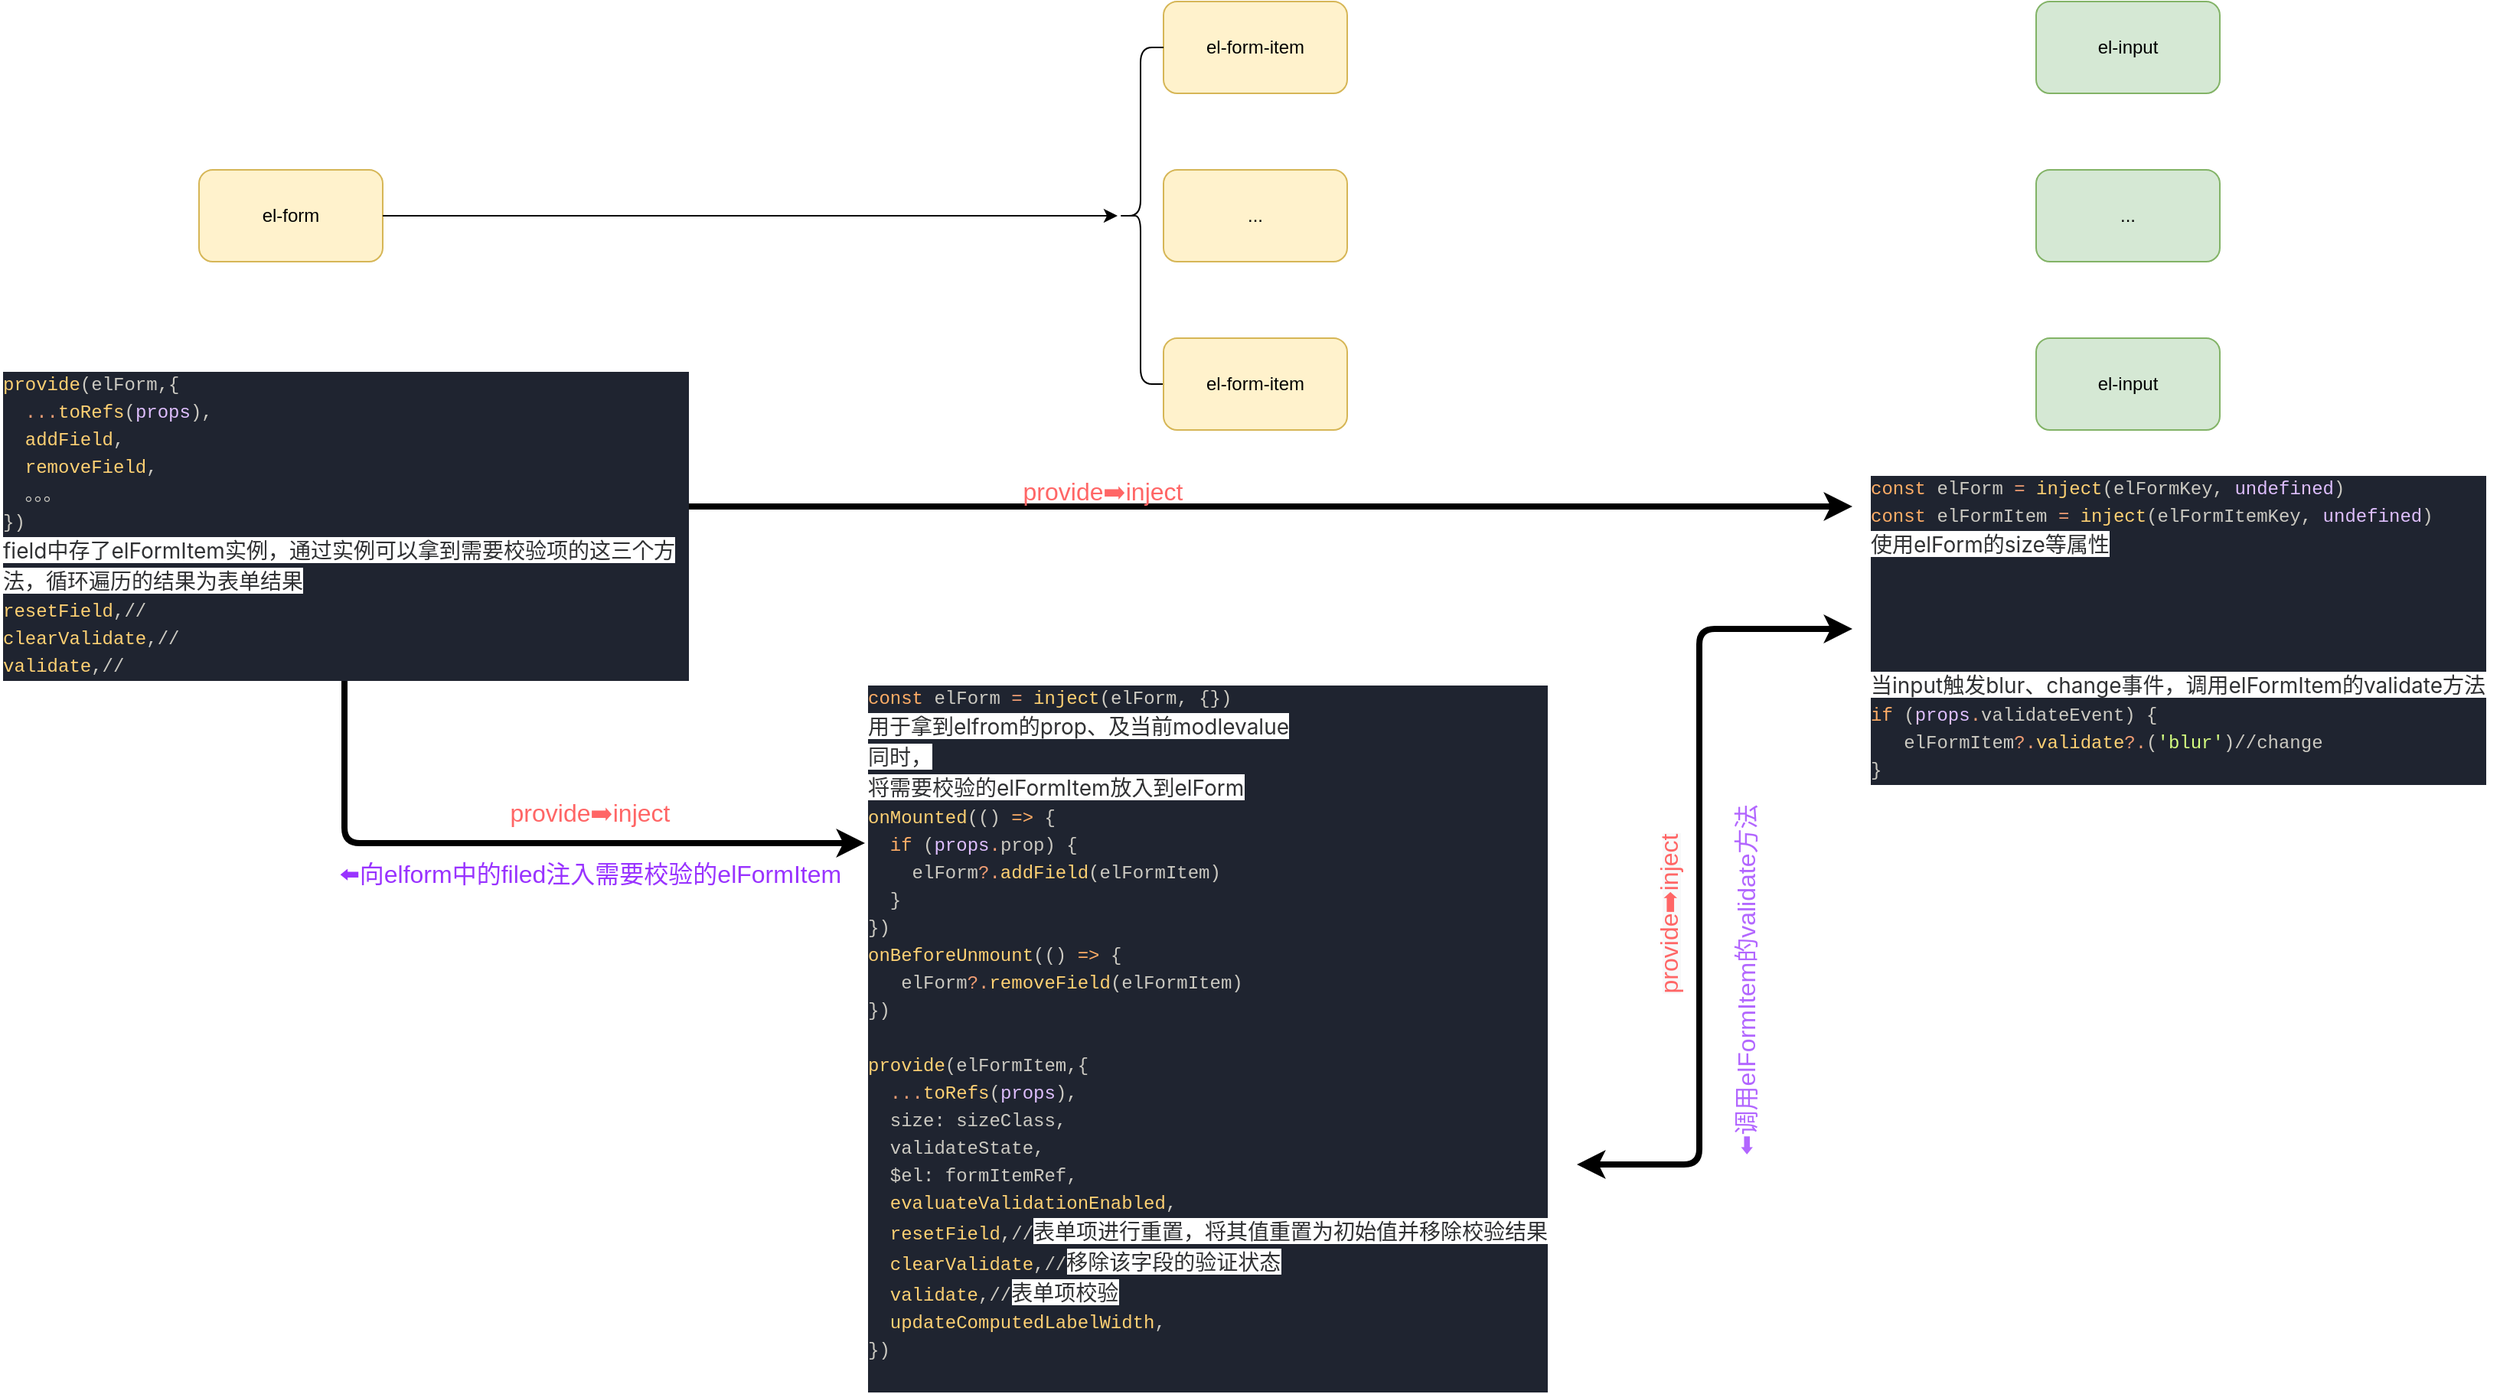 <mxfile>
    <diagram id="TAPms08eGs80-zTZIVJS" name="第 1 页">
        <mxGraphModel dx="1413" dy="590" grid="0" gridSize="10" guides="1" tooltips="1" connect="1" arrows="1" fold="1" page="0" pageScale="1" pageWidth="827" pageHeight="1169" math="0" shadow="0">
            <root>
                <mxCell id="0"/>
                <mxCell id="1" parent="0"/>
                <mxCell id="2" value="el-form" style="rounded=1;whiteSpace=wrap;html=1;fillColor=#fff2cc;strokeColor=#d6b656;" parent="1" vertex="1">
                    <mxGeometry x="-230" y="270" width="120" height="60" as="geometry"/>
                </mxCell>
                <mxCell id="3" value="el-form-item" style="whiteSpace=wrap;html=1;rounded=1;strokeColor=#d6b656;fillColor=#fff2cc;" parent="1" vertex="1">
                    <mxGeometry x="400" y="160" width="120" height="60" as="geometry"/>
                </mxCell>
                <mxCell id="9" value="" style="edgeStyle=none;html=1;exitX=1;exitY=0.5;exitDx=0;exitDy=0;" parent="1" source="2" target="5" edge="1">
                    <mxGeometry relative="1" as="geometry">
                        <mxPoint x="320" y="260" as="sourcePoint"/>
                    </mxGeometry>
                </mxCell>
                <mxCell id="5" value="" style="shape=curlyBracket;whiteSpace=wrap;html=1;rounded=1;size=0.5;" parent="1" vertex="1">
                    <mxGeometry x="370" y="190" width="30" height="220" as="geometry"/>
                </mxCell>
                <mxCell id="8" value="el-form-item" style="whiteSpace=wrap;html=1;rounded=1;strokeColor=#d6b656;fillColor=#fff2cc;" parent="1" vertex="1">
                    <mxGeometry x="400" y="380" width="120" height="60" as="geometry"/>
                </mxCell>
                <mxCell id="10" value="..." style="whiteSpace=wrap;html=1;rounded=1;strokeColor=#d6b656;fillColor=#fff2cc;" parent="1" vertex="1">
                    <mxGeometry x="400" y="270" width="120" height="60" as="geometry"/>
                </mxCell>
                <mxCell id="11" value="el-input" style="whiteSpace=wrap;html=1;rounded=1;strokeColor=#82b366;fillColor=#d5e8d4;" parent="1" vertex="1">
                    <mxGeometry x="970" y="160" width="120" height="60" as="geometry"/>
                </mxCell>
                <mxCell id="12" value="el-input" style="whiteSpace=wrap;html=1;rounded=1;strokeColor=#82b366;fillColor=#d5e8d4;" parent="1" vertex="1">
                    <mxGeometry x="970" y="380" width="120" height="60" as="geometry"/>
                </mxCell>
                <mxCell id="13" value="..." style="whiteSpace=wrap;html=1;rounded=1;strokeColor=#82b366;fillColor=#d5e8d4;" parent="1" vertex="1">
                    <mxGeometry x="970" y="270" width="120" height="60" as="geometry"/>
                </mxCell>
                <mxCell id="14" value="&lt;div style=&quot;font-weight: normal ; line-height: 18px ; background-color: rgb(31 , 36 , 48) ; font-size: 12px ; font-family: &amp;#34;jetbrains mono&amp;#34; , &amp;#34;menlo&amp;#34; , &amp;#34;monaco&amp;#34; , &amp;#34;courier new&amp;#34; , monospace , &amp;#34;menlo&amp;#34; , &amp;#34;monaco&amp;#34; , &amp;#34;courier new&amp;#34; , monospace ; color: rgb(204 , 202 , 194)&quot;&gt;&lt;div&gt;&lt;span style=&quot;color: #ffad66&quot;&gt;const&lt;/span&gt;&lt;span style=&quot;color: #cccac2&quot;&gt; &lt;/span&gt;&lt;span style=&quot;color: #cccac2&quot;&gt;elForm&lt;/span&gt;&lt;span style=&quot;color: #cccac2&quot;&gt; &lt;/span&gt;&lt;span style=&quot;color: #f29e74&quot;&gt;=&lt;/span&gt;&lt;span style=&quot;color: #cccac2&quot;&gt; &lt;/span&gt;&lt;span style=&quot;color: #ffd173&quot;&gt;inject&lt;/span&gt;&lt;span style=&quot;color: #cccac2&quot;&gt;(&lt;/span&gt;&lt;span style=&quot;color: #cccac2&quot;&gt;elFormKey&lt;/span&gt;&lt;span style=&quot;color: #cccac2&quot;&gt;,&lt;/span&gt;&lt;span style=&quot;color: #cccac2&quot;&gt; &lt;/span&gt;&lt;span style=&quot;color: #dfbfff&quot;&gt;undefined&lt;/span&gt;&lt;span style=&quot;color: #cccac2&quot;&gt;)&lt;/span&gt;&lt;/div&gt;&lt;div&gt;&lt;span style=&quot;color: #cccac2&quot;&gt;    &lt;/span&gt;&lt;span style=&quot;color: #ffad66&quot;&gt;const&lt;/span&gt;&lt;span style=&quot;color: #cccac2&quot;&gt; &lt;/span&gt;&lt;span style=&quot;color: #cccac2&quot;&gt;elFormItem&lt;/span&gt;&lt;span style=&quot;color: #cccac2&quot;&gt; &lt;/span&gt;&lt;span style=&quot;color: #f29e74&quot;&gt;=&lt;/span&gt;&lt;span style=&quot;color: #cccac2&quot;&gt; &lt;/span&gt;&lt;span style=&quot;color: #ffd173&quot;&gt;inject&lt;/span&gt;&lt;span style=&quot;color: #cccac2&quot;&gt;(&lt;/span&gt;&lt;span style=&quot;color: #cccac2&quot;&gt;elFormItemKey&lt;/span&gt;&lt;span style=&quot;color: #cccac2&quot;&gt;,&lt;/span&gt;&lt;span style=&quot;color: #cccac2&quot;&gt; &lt;/span&gt;&lt;span style=&quot;color: #dfbfff&quot;&gt;undefined&lt;/span&gt;&lt;span style=&quot;color: #cccac2&quot;&gt;)&lt;/span&gt;&lt;/div&gt;&lt;div&gt;&lt;span style=&quot;color: rgb(48 , 49 , 51) ; font-family: &amp;#34;inter&amp;#34; , &amp;#34;roboto&amp;#34; , &amp;#34;oxygen&amp;#34; , &amp;#34;fira sans&amp;#34; , &amp;#34;helvetica neue&amp;#34; , sans-serif ; font-size: 14px ; background-color: rgb(255 , 255 , 255)&quot;&gt;使用elForm的size等属性&lt;/span&gt;&lt;span style=&quot;color: #cccac2&quot;&gt;&lt;br&gt;&lt;/span&gt;&lt;/div&gt;&lt;div&gt;&lt;div&gt;&lt;span style=&quot;color: rgb(255 , 173 , 102)&quot;&gt;&lt;br&gt;&lt;/span&gt;&lt;/div&gt;&lt;div&gt;&lt;span style=&quot;color: rgb(255 , 173 , 102)&quot;&gt;&lt;br&gt;&lt;/span&gt;&lt;/div&gt;&lt;div&gt;&lt;span style=&quot;color: rgb(255 , 173 , 102)&quot;&gt;&lt;br&gt;&lt;/span&gt;&lt;/div&gt;&lt;div&gt;&lt;span style=&quot;color: rgb(255 , 173 , 102)&quot;&gt;&lt;br&gt;&lt;/span&gt;&lt;/div&gt;&lt;div&gt;&lt;span style=&quot;color: rgb(48 , 49 , 51) ; font-family: &amp;#34;inter&amp;#34; , &amp;#34;roboto&amp;#34; , &amp;#34;oxygen&amp;#34; , &amp;#34;fira sans&amp;#34; , &amp;#34;helvetica neue&amp;#34; , sans-serif ; font-size: 14px ; background-color: rgb(255 , 255 , 255)&quot;&gt;当input触发blur、change事件，调用elFormItem的validate方法&lt;/span&gt;&lt;span style=&quot;color: rgb(255 , 173 , 102)&quot;&gt;&lt;br&gt;&lt;/span&gt;&lt;/div&gt;&lt;div&gt;&lt;span style=&quot;color: rgb(255 , 173 , 102)&quot;&gt;if&lt;/span&gt;&amp;nbsp;(&lt;span style=&quot;color: rgb(223 , 191 , 255)&quot;&gt;props&lt;/span&gt;&lt;span style=&quot;color: rgb(242 , 158 , 116)&quot;&gt;.&lt;/span&gt;validateEvent) {&lt;/div&gt;&lt;div&gt;&amp;nbsp; &amp;nbsp;elFormItem&lt;span style=&quot;color: rgb(242 , 158 , 116)&quot;&gt;?.&lt;/span&gt;&lt;span style=&quot;color: rgb(255 , 209 , 115)&quot;&gt;validate&lt;/span&gt;&lt;span style=&quot;color: rgb(242 , 158 , 116)&quot;&gt;?.&lt;/span&gt;(&lt;span style=&quot;color: rgb(213 , 255 , 128)&quot;&gt;'blur'&lt;/span&gt;)//change&lt;/div&gt;&lt;div&gt;}&lt;/div&gt;&lt;/div&gt;&lt;/div&gt;" style="text;whiteSpace=wrap;html=1;" parent="1" vertex="1">
                    <mxGeometry x="860" y="462.5" width="412" height="247.5" as="geometry"/>
                </mxCell>
                <mxCell id="15" value="&lt;div style=&quot;color: rgb(204 , 202 , 194) ; background-color: rgb(31 , 36 , 48) ; font-family: &amp;#34;jetbrains mono&amp;#34; , &amp;#34;menlo&amp;#34; , &amp;#34;monaco&amp;#34; , &amp;#34;courier new&amp;#34; , monospace , &amp;#34;menlo&amp;#34; , &amp;#34;monaco&amp;#34; , &amp;#34;courier new&amp;#34; , monospace ; font-weight: normal ; font-size: 12px ; line-height: 18px&quot;&gt;&lt;br&gt;&lt;/div&gt;" style="text;whiteSpace=wrap;html=1;" parent="1" vertex="1">
                    <mxGeometry x="190" y="800" width="480" height="240" as="geometry"/>
                </mxCell>
                <mxCell id="23" value="" style="edgeStyle=none;html=1;strokeWidth=4;entryX=0;entryY=0.5;entryDx=0;entryDy=0;startArrow=classic;startFill=1;exitX=0.5;exitY=1;exitDx=0;exitDy=0;" parent="1" source="16" target="20" edge="1">
                    <mxGeometry relative="1" as="geometry">
                        <mxPoint x="100" y="530" as="sourcePoint"/>
                        <mxPoint x="330" y="460" as="targetPoint"/>
                        <Array as="points">
                            <mxPoint x="-135" y="710"/>
                        </Array>
                    </mxGeometry>
                </mxCell>
                <mxCell id="29" value="" style="edgeStyle=none;html=1;strokeWidth=4;exitX=1;exitY=0.5;exitDx=0;exitDy=0;" parent="1" source="16" edge="1">
                    <mxGeometry relative="1" as="geometry">
                        <mxPoint x="850" y="490" as="targetPoint"/>
                        <Array as="points"/>
                    </mxGeometry>
                </mxCell>
                <mxCell id="16" value="&lt;div style=&quot;font-weight: normal ; line-height: 18px ; background-color: rgb(31 , 36 , 48) ; font-size: 12px ; font-family: &amp;#34;jetbrains mono&amp;#34; , &amp;#34;menlo&amp;#34; , &amp;#34;monaco&amp;#34; , &amp;#34;courier new&amp;#34; , monospace , &amp;#34;menlo&amp;#34; , &amp;#34;monaco&amp;#34; , &amp;#34;courier new&amp;#34; , monospace ; color: rgb(204 , 202 , 194)&quot;&gt;&lt;div&gt;&lt;span style=&quot;color: #ffd173&quot;&gt;provide&lt;/span&gt;&lt;span style=&quot;color: #cccac2&quot;&gt;(&lt;/span&gt;&lt;span style=&quot;color: #cccac2&quot;&gt;elForm&lt;/span&gt;&lt;span style=&quot;color: #cccac2&quot;&gt;,{&lt;/span&gt;&lt;/div&gt;&lt;div&gt;&lt;div style=&quot;font-family: &amp;#34;jetbrains mono&amp;#34; , &amp;#34;menlo&amp;#34; , &amp;#34;monaco&amp;#34; , &amp;#34;courier new&amp;#34; , monospace , &amp;#34;menlo&amp;#34; , &amp;#34;monaco&amp;#34; , &amp;#34;courier new&amp;#34; , monospace ; line-height: 18px&quot;&gt;&lt;div&gt;&lt;span style=&quot;color: #f29e74&quot;&gt;&amp;nbsp; ...&lt;/span&gt;&lt;span style=&quot;color: #ffd173&quot;&gt;toRefs&lt;/span&gt;(&lt;span style=&quot;color: #dfbfff&quot;&gt;props&lt;/span&gt;),&lt;/div&gt;&lt;div&gt;&lt;span style=&quot;color: #ffd173&quot;&gt;&amp;nbsp; addField&lt;/span&gt;,&lt;/div&gt;&lt;div&gt;&lt;span style=&quot;color: #ffd173&quot;&gt;&amp;nbsp; removeField&lt;/span&gt;,&lt;/div&gt;&lt;div&gt;&amp;nbsp; 。。。&lt;/div&gt;&lt;/div&gt;&lt;/div&gt;&lt;div&gt;&lt;span style=&quot;color: #cccac2&quot;&gt;}&lt;/span&gt;&lt;span style=&quot;color: #cccac2&quot;&gt;)&lt;/span&gt;&lt;/div&gt;&lt;div&gt;&lt;span style=&quot;color: rgb(48 , 49 , 51) ; font-family: &amp;#34;inter&amp;#34; , &amp;#34;roboto&amp;#34; , &amp;#34;oxygen&amp;#34; , &amp;#34;fira sans&amp;#34; , &amp;#34;helvetica neue&amp;#34; , sans-serif ; font-size: 14px ; background-color: rgb(255 , 255 , 255)&quot;&gt;field中存了elFormItem实例，通过实例可以拿到需要校验项的这三个方法，循环遍历的结果为表单结果&lt;/span&gt;&lt;/div&gt;&lt;div&gt;&lt;span style=&quot;color: rgb(255 , 209 , 115)&quot;&gt;resetField&lt;/span&gt;,//&lt;/div&gt;&lt;div&gt;&lt;div&gt;&lt;span style=&quot;color: rgb(255 , 209 , 115)&quot;&gt;clearValidate&lt;/span&gt;,//&lt;/div&gt;&lt;div&gt;&lt;span style=&quot;color: rgb(255 , 209 , 115)&quot;&gt;validate&lt;/span&gt;,//&lt;/div&gt;&lt;/div&gt;&lt;/div&gt;" style="text;whiteSpace=wrap;html=1;" parent="1" vertex="1">
                    <mxGeometry x="-360" y="395" width="450" height="190" as="geometry"/>
                </mxCell>
                <mxCell id="24" value="" style="edgeStyle=none;html=1;strokeWidth=4;exitX=1;exitY=0.5;exitDx=0;exitDy=0;startArrow=classic;startFill=1;" parent="1" source="15" edge="1">
                    <mxGeometry relative="1" as="geometry">
                        <mxPoint x="470" y="870.0" as="sourcePoint"/>
                        <mxPoint x="850" y="570" as="targetPoint"/>
                        <Array as="points">
                            <mxPoint x="750" y="920"/>
                            <mxPoint x="750" y="570"/>
                        </Array>
                    </mxGeometry>
                </mxCell>
                <mxCell id="36" value="&lt;span style=&quot;color: rgb(255 , 102 , 102) ; background-color: rgb(248 , 249 , 250)&quot;&gt;&lt;font style=&quot;font-size: 16px&quot;&gt;provide➡️inject&lt;/font&gt;&lt;/span&gt;" style="edgeLabel;html=1;align=center;verticalAlign=middle;resizable=0;points=[];rotation=-90;" parent="24" vertex="1" connectable="0">
                    <mxGeometry x="-0.088" y="4" relative="1" as="geometry">
                        <mxPoint x="-16" y="-2" as="offset"/>
                    </mxGeometry>
                </mxCell>
                <mxCell id="39" value="&lt;font style=&quot;font-size: 16px&quot; color=&quot;#b266ff&quot;&gt;⬅️调用elFormItem的validate方法&lt;/font&gt;" style="edgeLabel;html=1;align=center;verticalAlign=middle;resizable=0;points=[];rotation=-90;" parent="24" vertex="1" connectable="0">
                    <mxGeometry x="-0.291" y="-6" relative="1" as="geometry">
                        <mxPoint x="24" y="-12" as="offset"/>
                    </mxGeometry>
                </mxCell>
                <mxCell id="20" value="&lt;div style=&quot;font-weight: normal ; line-height: 18px ; background-color: rgb(31 , 36 , 48) ; font-size: 12px ; font-family: &amp;#34;jetbrains mono&amp;#34; , &amp;#34;menlo&amp;#34; , &amp;#34;monaco&amp;#34; , &amp;#34;courier new&amp;#34; , monospace , &amp;#34;menlo&amp;#34; , &amp;#34;monaco&amp;#34; , &amp;#34;courier new&amp;#34; , monospace ; color: rgb(204 , 202 , 194)&quot;&gt;&lt;div&gt;&lt;span style=&quot;color: #ffad66&quot;&gt;const&lt;/span&gt;&lt;span style=&quot;color: #cccac2&quot;&gt; &lt;/span&gt;&lt;span style=&quot;color: #cccac2&quot;&gt;elForm&lt;/span&gt;&lt;span style=&quot;color: #cccac2&quot;&gt; &lt;/span&gt;&lt;span style=&quot;color: #f29e74&quot;&gt;=&lt;/span&gt;&lt;span style=&quot;color: #cccac2&quot;&gt; &lt;/span&gt;&lt;span style=&quot;color: #ffd173&quot;&gt;inject&lt;/span&gt;&lt;span style=&quot;color: #cccac2&quot;&gt;(&lt;/span&gt;&lt;span style=&quot;color: #cccac2&quot;&gt;elForm&lt;/span&gt;&lt;span style=&quot;color: #cccac2&quot;&gt;,&lt;/span&gt;&lt;span style=&quot;color: #cccac2&quot;&gt; {}&lt;/span&gt;&lt;span style=&quot;color: #cccac2&quot;&gt;)&lt;/span&gt;&lt;/div&gt;&lt;div&gt;&lt;span style=&quot;color: rgb(48 , 49 , 51) ; font-family: &amp;#34;inter&amp;#34; , &amp;#34;roboto&amp;#34; , &amp;#34;oxygen&amp;#34; , &amp;#34;fira sans&amp;#34; , &amp;#34;helvetica neue&amp;#34; , sans-serif ; font-size: 14px ; background-color: rgb(255 , 255 , 255)&quot;&gt;用于拿到elfrom的prop、及当前modlevalue&lt;/span&gt;&lt;/div&gt;&lt;div&gt;&lt;span style=&quot;color: rgb(48 , 49 , 51) ; font-family: &amp;#34;inter&amp;#34; , &amp;#34;roboto&amp;#34; , &amp;#34;oxygen&amp;#34; , &amp;#34;fira sans&amp;#34; , &amp;#34;helvetica neue&amp;#34; , sans-serif ; font-size: 14px ; background-color: rgb(255 , 255 , 255)&quot;&gt;同时，&lt;/span&gt;&lt;/div&gt;&lt;div&gt;&lt;span style=&quot;color: rgb(48 , 49 , 51) ; font-family: &amp;#34;inter&amp;#34; , &amp;#34;roboto&amp;#34; , &amp;#34;oxygen&amp;#34; , &amp;#34;fira sans&amp;#34; , &amp;#34;helvetica neue&amp;#34; , sans-serif ; font-size: 14px ; background-color: rgb(255 , 255 , 255)&quot;&gt;将需要校验的elFormItem放入到elForm&lt;/span&gt;&lt;/div&gt;&lt;div&gt;&lt;div style=&quot;font-family: &amp;#34;jetbrains mono&amp;#34; , &amp;#34;menlo&amp;#34; , &amp;#34;monaco&amp;#34; , &amp;#34;courier new&amp;#34; , monospace , &amp;#34;menlo&amp;#34; , &amp;#34;monaco&amp;#34; , &amp;#34;courier new&amp;#34; , monospace ; line-height: 18px&quot;&gt;&lt;div&gt;&lt;span style=&quot;color: #ffd173&quot;&gt;onMounted&lt;/span&gt;(() &lt;span style=&quot;color: #ffad66&quot;&gt;=&amp;gt;&lt;/span&gt; {&lt;/div&gt;&lt;div&gt;      &lt;span style=&quot;color: #ffad66&quot;&gt;&amp;nbsp; if&lt;/span&gt; (&lt;span style=&quot;color: #dfbfff&quot;&gt;props&lt;/span&gt;&lt;span style=&quot;color: #f29e74&quot;&gt;.&lt;/span&gt;prop) {&lt;/div&gt;&lt;div&gt;&amp;nbsp; &amp;nbsp; elForm&lt;span style=&quot;color: #f29e74&quot;&gt;?.&lt;/span&gt;&lt;span style=&quot;color: #ffd173&quot;&gt;addField&lt;/span&gt;(elFormItem)&lt;/div&gt;&lt;div&gt;&amp;nbsp; }&lt;/div&gt;&lt;div&gt;    })&lt;/div&gt;&lt;div&gt;    &lt;span style=&quot;color: #ffd173&quot;&gt;onBeforeUnmount&lt;/span&gt;(() &lt;span style=&quot;color: #ffad66&quot;&gt;=&amp;gt;&lt;/span&gt; {&lt;/div&gt;&lt;div&gt;&amp;nbsp; &amp;nbsp;elForm&lt;span style=&quot;color: #f29e74&quot;&gt;?.&lt;/span&gt;&lt;span style=&quot;color: #ffd173&quot;&gt;removeField&lt;/span&gt;(elFormItem)&lt;/div&gt;&lt;div&gt;    })&lt;/div&gt;&lt;div&gt;&lt;br&gt;&lt;/div&gt;&lt;div&gt;&lt;div&gt;&lt;span style=&quot;color: rgb(255 , 209 , 115)&quot;&gt;provide&lt;/span&gt;(elFormItem,{&lt;/div&gt;&lt;div&gt;&lt;div style=&quot;line-height: 18px&quot;&gt;&lt;span style=&quot;color: rgb(242 , 158 , 116)&quot;&gt;&amp;nbsp; ...&lt;/span&gt;&lt;span style=&quot;color: rgb(255 , 209 , 115)&quot;&gt;toRefs&lt;/span&gt;(&lt;span style=&quot;color: rgb(223 , 191 , 255)&quot;&gt;props&lt;/span&gt;),&lt;br&gt;&lt;/div&gt;&lt;div style=&quot;line-height: 18px&quot;&gt;&lt;div&gt;&amp;nbsp; size: sizeClass,&lt;/div&gt;&lt;div&gt;&amp;nbsp; validateState,&lt;/div&gt;&lt;div&gt;&amp;nbsp; $el: formItemRef,&lt;/div&gt;&lt;div&gt;&lt;span style=&quot;color: rgb(255 , 209 , 115)&quot;&gt;&amp;nbsp; evaluateValidationEnabled&lt;/span&gt;,&lt;/div&gt;&lt;div&gt;&lt;span style=&quot;color: rgb(255 , 209 , 115)&quot;&gt;&amp;nbsp; resetField&lt;/span&gt;,//&lt;span style=&quot;background-color: rgb(255 , 255 , 255) ; color: rgb(48 , 49 , 51) ; font-family: &amp;#34;inter&amp;#34; , &amp;#34;roboto&amp;#34; , &amp;#34;oxygen&amp;#34; , &amp;#34;fira sans&amp;#34; , &amp;#34;helvetica neue&amp;#34; , sans-serif ; font-size: 14px&quot;&gt;表单项进行重置，将其值重置为初始值并移除校验结果&lt;/span&gt;&lt;/div&gt;&lt;div&gt;&lt;span style=&quot;color: rgb(255 , 209 , 115)&quot;&gt;&amp;nbsp; clearValidate&lt;/span&gt;,//&lt;span style=&quot;background-color: rgb(255 , 255 , 255) ; color: rgb(48 , 49 , 51) ; font-family: &amp;#34;inter&amp;#34; , &amp;#34;roboto&amp;#34; , &amp;#34;oxygen&amp;#34; , &amp;#34;fira sans&amp;#34; , &amp;#34;helvetica neue&amp;#34; , sans-serif ; font-size: 14px&quot;&gt;移除该字段的验证状态&lt;/span&gt;&lt;/div&gt;&lt;div&gt;&lt;span style=&quot;color: rgb(255 , 209 , 115)&quot;&gt;&amp;nbsp; validate&lt;/span&gt;,//&lt;span style=&quot;background-color: rgb(255 , 255 , 255) ; color: rgb(48 , 49 , 51) ; font-family: &amp;#34;inter&amp;#34; , &amp;#34;roboto&amp;#34; , &amp;#34;oxygen&amp;#34; , &amp;#34;fira sans&amp;#34; , &amp;#34;helvetica neue&amp;#34; , sans-serif ; font-size: 14px&quot;&gt;表单项校验&lt;/span&gt;&lt;/div&gt;&lt;div&gt;&lt;span style=&quot;color: rgb(255 , 209 , 115)&quot;&gt;&amp;nbsp; updateComputedLabelWidth&lt;/span&gt;,&lt;/div&gt;&lt;/div&gt;&lt;/div&gt;&lt;div&gt;})&lt;/div&gt;&lt;/div&gt;&lt;div&gt;&lt;br&gt;&lt;/div&gt;&lt;/div&gt;&lt;/div&gt;&lt;/div&gt;" style="text;whiteSpace=wrap;html=1;" parent="1" vertex="1">
                    <mxGeometry x="205" y="600" width="450" height="220" as="geometry"/>
                </mxCell>
                <mxCell id="30" value="&lt;font style=&quot;font-size: 16px&quot; color=&quot;#ff6666&quot;&gt;provide➡️inject&lt;/font&gt;" style="text;html=1;align=center;verticalAlign=middle;resizable=0;points=[];autosize=1;strokeColor=none;" parent="1" vertex="1">
                    <mxGeometry x="-35" y="680" width="120" height="20" as="geometry"/>
                </mxCell>
                <mxCell id="31" value="&lt;font style=&quot;font-size: 16px&quot; color=&quot;#9933ff&quot;&gt;⬅️向elform中的filed注入需要校验的elFormItem&lt;/font&gt;" style="text;html=1;align=center;verticalAlign=middle;resizable=0;points=[];autosize=1;strokeColor=none;" parent="1" vertex="1">
                    <mxGeometry x="-150" y="720" width="350" height="20" as="geometry"/>
                </mxCell>
                <mxCell id="35" value="&lt;span style=&quot;color: rgb(255 , 102 , 102)&quot;&gt;&lt;font style=&quot;font-size: 16px&quot;&gt;provide➡️inject&lt;/font&gt;&lt;/span&gt;" style="text;html=1;align=center;verticalAlign=middle;resizable=0;points=[];autosize=1;strokeColor=none;" parent="1" vertex="1">
                    <mxGeometry x="300" y="470" width="120" height="20" as="geometry"/>
                </mxCell>
            </root>
        </mxGraphModel>
    </diagram>
</mxfile>